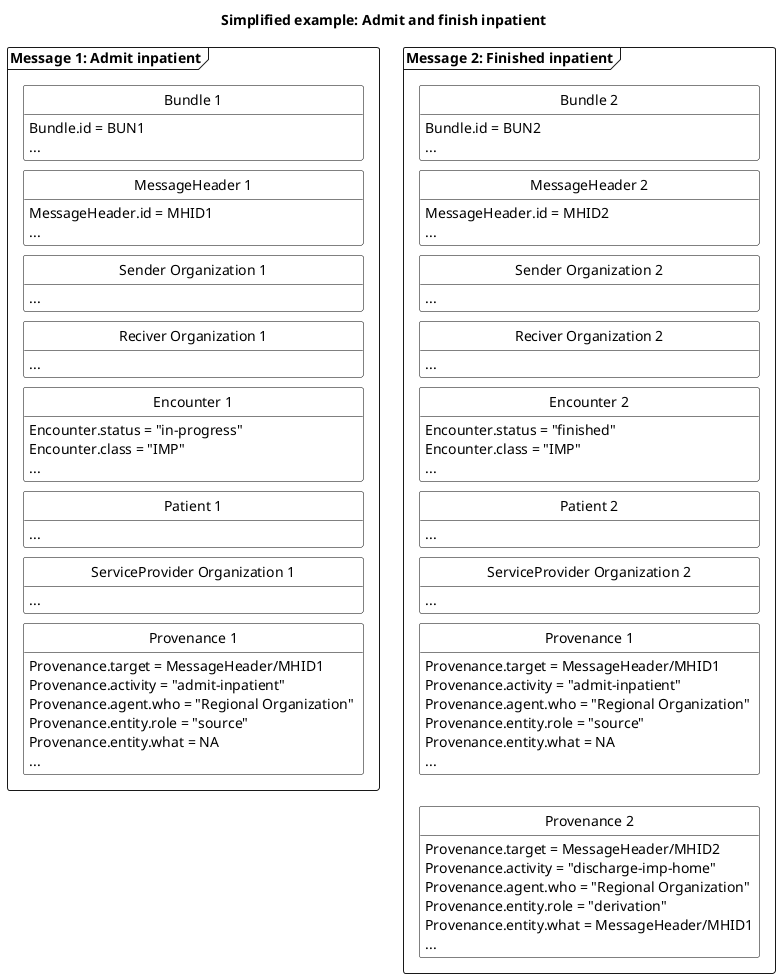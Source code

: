 @startuml HNAdmitFinish

'layout
skinparam class {
    BackgroundColor White
    BorderColor Black
    ArrowColor Black
  }
hide circle
hide empty members
skinparam SameClassWidth true
skinparam Ranksep 10


'title
title Simplified example: Admit and finish inpatient

'Message 1: Admit inpatient
package "Message 1: Admit inpatient" as admit <<Frame>>{
    class "Bundle 1" as admitB {
        Bundle.id = BUN1
        ...
    }
    class "MessageHeader 1" as admitMH{
        MessageHeader.id = MHID1
        ...
    }
    class "Sender Organization 1" as admitSOrg{
        ...
    }
    class "Reciver Organization 1" as admitROrg{
        ...
    }
    class "Encounter 1" as admitENC{
        Encounter.status = "in-progress"
        Encounter.class = "IMP"
        ...
    }
    class "Patient 1" as admitPT{
        ...
    }
    class "ServiceProvider Organization 1" as admitSPOrg{
        ...
    }
    class "Provenance 1" as admitPRO{
        Provenance.target = MessageHeader/MHID1
        Provenance.activity = "admit-inpatient"
        Provenance.agent.who = "Regional Organization"
        Provenance.entity.role = "source"
        Provenance.entity.what = NA
        ...
    }

admitB -[hidden]- admitMH
admitMH -[hidden]- admitSOrg
admitSOrg-[hidden]-admitROrg
admitROrg-[hidden]-admitENC
admitENC-[hidden]-admitPT
admitPT-[hidden]-admitSPOrg
admitSPOrg-[hidden]-admitPRO



}

'Message 2: Finished inpatient
package "Message 2: Finished inpatient" as finished <<Frame>> {
    class "Bundle 2" as finishedB {
        Bundle.id = BUN2
        ...
    }
    class "MessageHeader 2" as finishedMH{
        MessageHeader.id = MHID2
        ...
    }
    class "Sender Organization 2" as finishedSOrg{
        ...
    }
    class "Reciver Organization 2" as finishedROrg{
        ...
    }
    class "Encounter 2" as finishedENC{
        Encounter.status = "finished"
        Encounter.class = "IMP"
        ...
    }
    class "Patient 2" as finishedPT{
        ...
    }
    class "ServiceProvider Organization 2" as finishedSPOrg{
        ...
    }
    class "Provenance 1" as admitfinishedPRO{
        Provenance.target = MessageHeader/MHID1
        Provenance.activity = "admit-inpatient"
        Provenance.agent.who = "Regional Organization"
        Provenance.entity.role = "source"
        Provenance.entity.what = NA
        ...
    }
    class "Provenance 2" as finishedPRO{
        Provenance.target = MessageHeader/MHID2
        Provenance.activity = "discharge-imp-home"
        Provenance.agent.who = "Regional Organization"
        Provenance.entity.role = "derivation"
        Provenance.entity.what = MessageHeader/MHID1
        ...
    }
finishedB-[hidden]-finishedMH
finishedMH-[hidden]-finishedSOrg
finishedSOrg-[hidden]-finishedROrg
finishedROrg-[hidden]-finishedENC
finishedENC-[hidden]-finishedPT
finishedPT-[hidden]-finishedSPOrg
finishedSPOrg-[hidden]-admitfinishedPRO
admitfinishedPRO-[hidden]-finishedPRO

}

' pile mellem de to beskeder
' admit --> finished


@enduml


